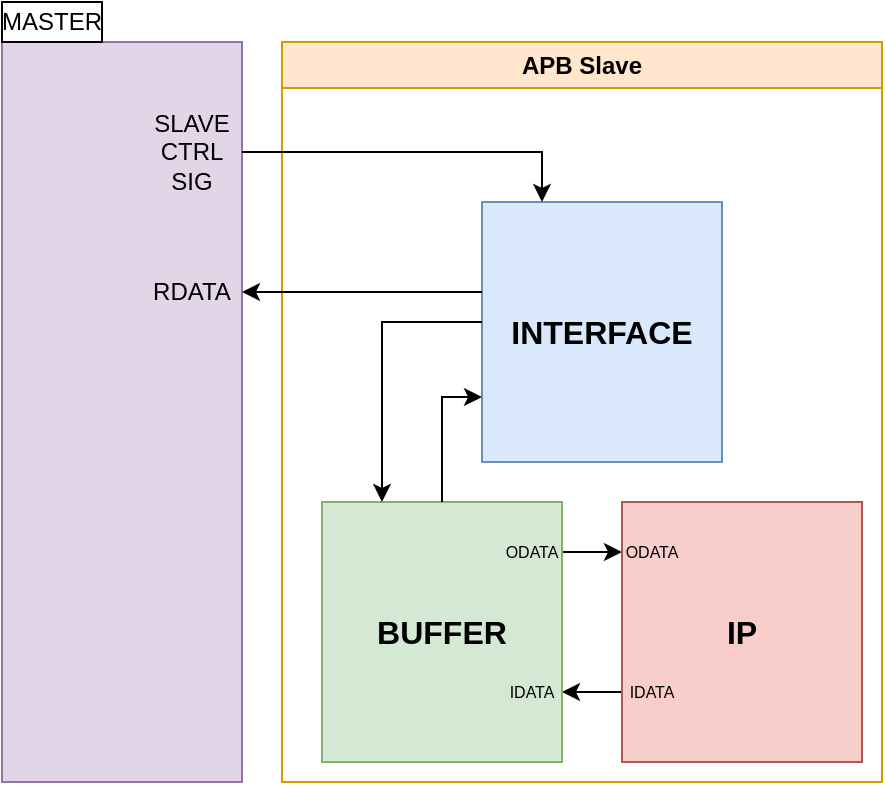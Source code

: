 <mxfile version="26.2.15">
  <diagram name="페이지-1" id="bp0v0l6kumjUbHQFv2-J">
    <mxGraphModel dx="872" dy="660" grid="1" gridSize="10" guides="1" tooltips="1" connect="1" arrows="1" fold="1" page="1" pageScale="1" pageWidth="827" pageHeight="1169" math="0" shadow="0">
      <root>
        <mxCell id="0" />
        <mxCell id="1" parent="0" />
        <mxCell id="HPaWeAaqy89-3lbvzXhI-8" value="" style="edgeStyle=orthogonalEdgeStyle;rounded=0;orthogonalLoop=1;jettySize=auto;html=1;" edge="1" parent="1" source="HPaWeAaqy89-3lbvzXhI-7" target="HPaWeAaqy89-3lbvzXhI-6">
          <mxGeometry relative="1" as="geometry" />
        </mxCell>
        <mxCell id="HPaWeAaqy89-3lbvzXhI-9" value="" style="edgeStyle=orthogonalEdgeStyle;rounded=0;orthogonalLoop=1;jettySize=auto;html=1;" edge="1" source="HPaWeAaqy89-3lbvzXhI-10" target="HPaWeAaqy89-3lbvzXhI-11" parent="1">
          <mxGeometry relative="1" as="geometry" />
        </mxCell>
        <mxCell id="HPaWeAaqy89-3lbvzXhI-12" value="" style="group" vertex="1" connectable="0" parent="1">
          <mxGeometry x="510" y="390" width="120" height="130" as="geometry" />
        </mxCell>
        <mxCell id="HPaWeAaqy89-3lbvzXhI-4" value="IP" style="rounded=0;whiteSpace=wrap;html=1;fontSize=16;fontStyle=1;fillColor=#f8cecc;strokeColor=#b85450;" vertex="1" parent="HPaWeAaqy89-3lbvzXhI-12">
          <mxGeometry width="120" height="130" as="geometry" />
        </mxCell>
        <mxCell id="HPaWeAaqy89-3lbvzXhI-6" value="ODATA" style="text;html=1;align=center;verticalAlign=middle;whiteSpace=wrap;rounded=0;fontSize=8;" vertex="1" parent="HPaWeAaqy89-3lbvzXhI-12">
          <mxGeometry y="10" width="30" height="30" as="geometry" />
        </mxCell>
        <mxCell id="HPaWeAaqy89-3lbvzXhI-10" value="IDATA" style="text;html=1;align=center;verticalAlign=middle;whiteSpace=wrap;rounded=0;fontSize=8;" vertex="1" parent="HPaWeAaqy89-3lbvzXhI-12">
          <mxGeometry y="80" width="30" height="30" as="geometry" />
        </mxCell>
        <mxCell id="HPaWeAaqy89-3lbvzXhI-13" value="" style="group" vertex="1" connectable="0" parent="1">
          <mxGeometry x="360" y="390" width="120" height="130" as="geometry" />
        </mxCell>
        <mxCell id="HPaWeAaqy89-3lbvzXhI-3" value="BUFFER" style="rounded=0;whiteSpace=wrap;html=1;fontSize=16;fontStyle=1;fillColor=#d5e8d4;strokeColor=#82b366;" vertex="1" parent="HPaWeAaqy89-3lbvzXhI-13">
          <mxGeometry width="120" height="130" as="geometry" />
        </mxCell>
        <mxCell id="HPaWeAaqy89-3lbvzXhI-7" value="ODATA" style="text;html=1;align=center;verticalAlign=middle;whiteSpace=wrap;rounded=0;fontSize=8;" vertex="1" parent="HPaWeAaqy89-3lbvzXhI-13">
          <mxGeometry x="90" y="10" width="30" height="30" as="geometry" />
        </mxCell>
        <mxCell id="HPaWeAaqy89-3lbvzXhI-11" value="IDATA" style="text;html=1;align=center;verticalAlign=middle;whiteSpace=wrap;rounded=0;fontSize=8;" vertex="1" parent="HPaWeAaqy89-3lbvzXhI-13">
          <mxGeometry x="90" y="80" width="30" height="30" as="geometry" />
        </mxCell>
        <mxCell id="HPaWeAaqy89-3lbvzXhI-16" value="" style="rounded=0;whiteSpace=wrap;html=1;fillColor=#e1d5e7;strokeColor=#9673a6;" vertex="1" parent="1">
          <mxGeometry x="200" y="160" width="120" height="370" as="geometry" />
        </mxCell>
        <mxCell id="HPaWeAaqy89-3lbvzXhI-21" value="APB Slave" style="swimlane;whiteSpace=wrap;html=1;fillColor=#ffe6cc;strokeColor=#d79b00;" vertex="1" parent="1">
          <mxGeometry x="340" y="160" width="300" height="370" as="geometry" />
        </mxCell>
        <mxCell id="HPaWeAaqy89-3lbvzXhI-2" value="INTERFACE" style="rounded=0;whiteSpace=wrap;html=1;fontSize=16;fontStyle=1;fillColor=#dae8fc;strokeColor=#6c8ebf;" vertex="1" parent="HPaWeAaqy89-3lbvzXhI-21">
          <mxGeometry x="100" y="80" width="120" height="130" as="geometry" />
        </mxCell>
        <mxCell id="HPaWeAaqy89-3lbvzXhI-28" value="&amp;nbsp;" style="text;html=1;align=center;verticalAlign=middle;whiteSpace=wrap;rounded=0;" vertex="1" parent="HPaWeAaqy89-3lbvzXhI-21">
          <mxGeometry x="100" y="110" width="60" height="30" as="geometry" />
        </mxCell>
        <mxCell id="HPaWeAaqy89-3lbvzXhI-30" value="&amp;nbsp;" style="text;html=1;align=center;verticalAlign=middle;whiteSpace=wrap;rounded=0;" vertex="1" parent="HPaWeAaqy89-3lbvzXhI-21">
          <mxGeometry x="100" y="80" width="60" height="30" as="geometry" />
        </mxCell>
        <mxCell id="HPaWeAaqy89-3lbvzXhI-23" style="edgeStyle=orthogonalEdgeStyle;rounded=0;orthogonalLoop=1;jettySize=auto;html=1;entryX=0;entryY=0.75;entryDx=0;entryDy=0;" edge="1" parent="1" source="HPaWeAaqy89-3lbvzXhI-3" target="HPaWeAaqy89-3lbvzXhI-2">
          <mxGeometry relative="1" as="geometry" />
        </mxCell>
        <mxCell id="HPaWeAaqy89-3lbvzXhI-24" style="edgeStyle=orthogonalEdgeStyle;rounded=0;orthogonalLoop=1;jettySize=auto;html=1;entryX=0.25;entryY=0;entryDx=0;entryDy=0;" edge="1" parent="1" source="HPaWeAaqy89-3lbvzXhI-2" target="HPaWeAaqy89-3lbvzXhI-3">
          <mxGeometry relative="1" as="geometry">
            <Array as="points">
              <mxPoint x="390" y="300" />
            </Array>
          </mxGeometry>
        </mxCell>
        <mxCell id="HPaWeAaqy89-3lbvzXhI-26" value="RDATA" style="text;html=1;align=center;verticalAlign=middle;whiteSpace=wrap;rounded=0;" vertex="1" parent="1">
          <mxGeometry x="270" y="270" width="50" height="30" as="geometry" />
        </mxCell>
        <mxCell id="HPaWeAaqy89-3lbvzXhI-27" value="MASTER" style="rounded=0;whiteSpace=wrap;html=1;" vertex="1" parent="1">
          <mxGeometry x="200" y="140" width="50" height="20" as="geometry" />
        </mxCell>
        <mxCell id="HPaWeAaqy89-3lbvzXhI-29" value="" style="edgeStyle=orthogonalEdgeStyle;rounded=0;orthogonalLoop=1;jettySize=auto;html=1;" edge="1" parent="1" source="HPaWeAaqy89-3lbvzXhI-28" target="HPaWeAaqy89-3lbvzXhI-26">
          <mxGeometry relative="1" as="geometry" />
        </mxCell>
        <mxCell id="HPaWeAaqy89-3lbvzXhI-32" value="SLAVE&lt;div&gt;CTRL&lt;/div&gt;&lt;div&gt;SIG&lt;/div&gt;" style="text;html=1;align=center;verticalAlign=middle;whiteSpace=wrap;rounded=0;" vertex="1" parent="1">
          <mxGeometry x="270" y="200" width="50" height="30" as="geometry" />
        </mxCell>
        <mxCell id="HPaWeAaqy89-3lbvzXhI-31" value="" style="edgeStyle=orthogonalEdgeStyle;rounded=0;orthogonalLoop=1;jettySize=auto;html=1;entryX=0.5;entryY=0;entryDx=0;entryDy=0;" edge="1" parent="1" source="HPaWeAaqy89-3lbvzXhI-32" target="HPaWeAaqy89-3lbvzXhI-30">
          <mxGeometry relative="1" as="geometry" />
        </mxCell>
      </root>
    </mxGraphModel>
  </diagram>
</mxfile>
